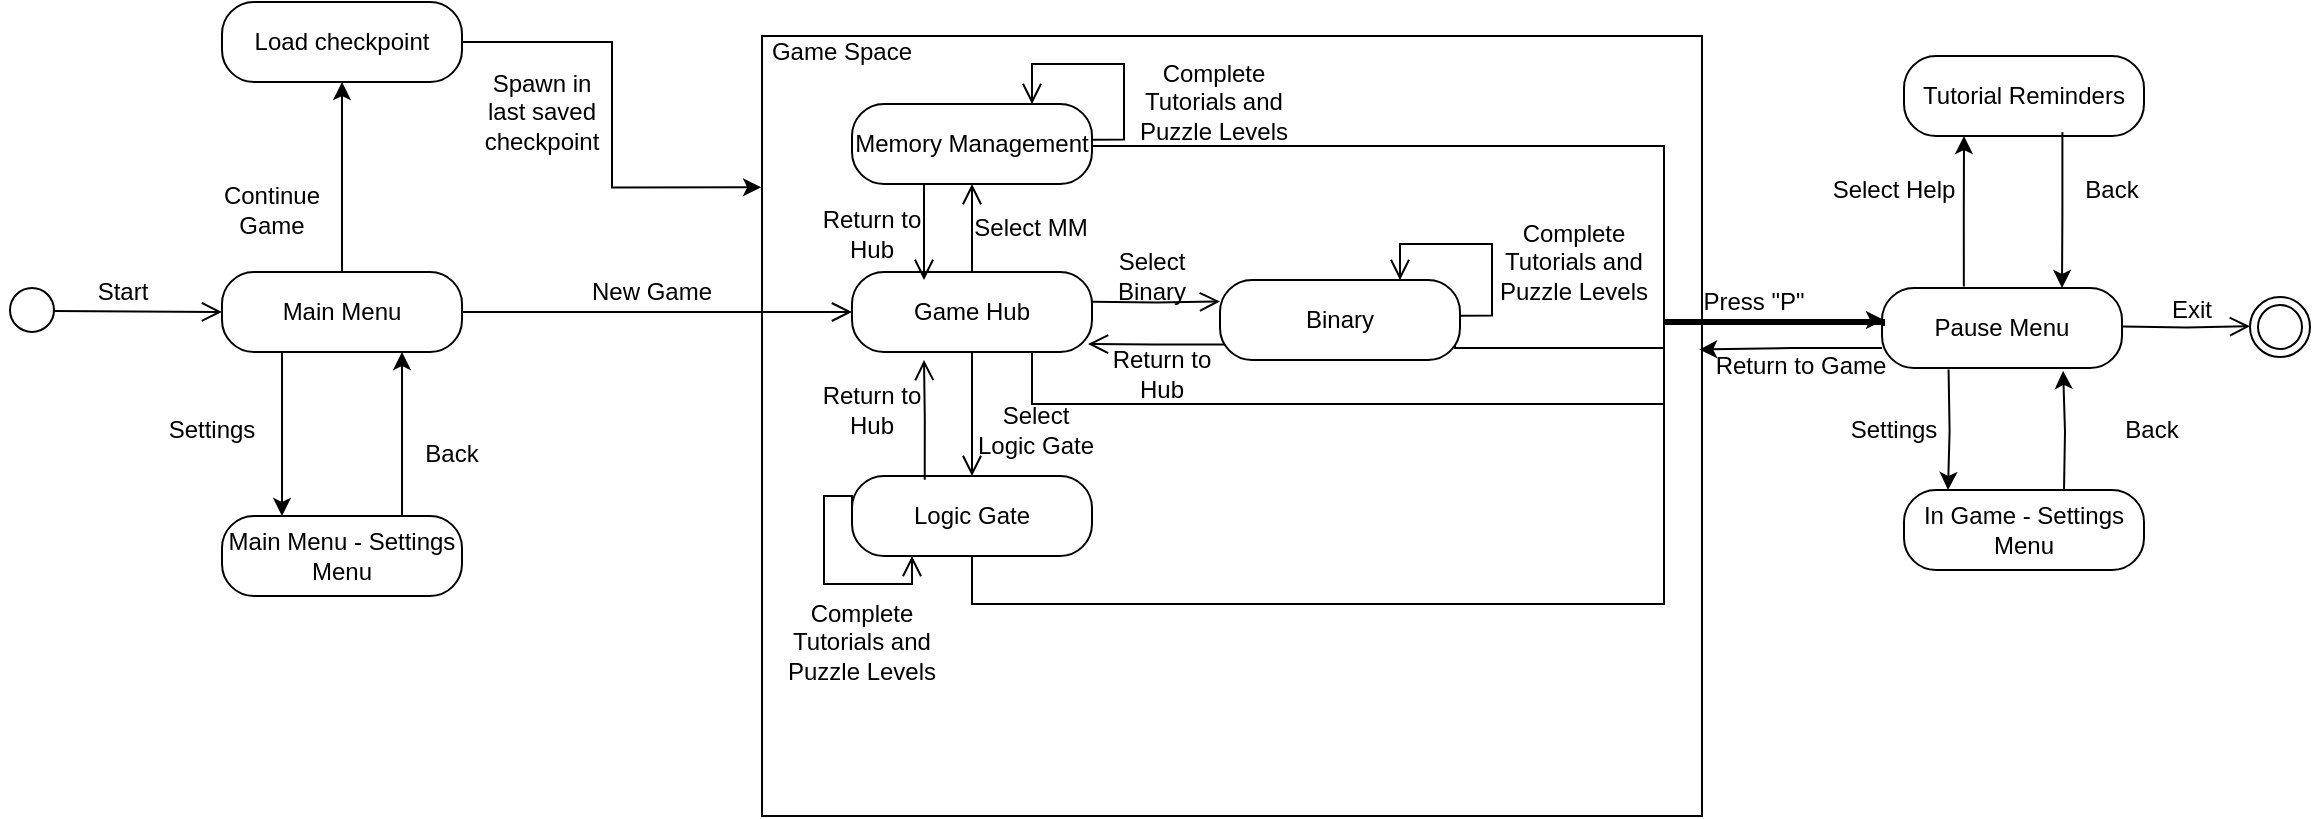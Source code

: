 <mxfile version="26.2.2">
  <diagram name="Page-1" id="2YBvvXClWsGukQMizWep">
    <mxGraphModel dx="1074" dy="818" grid="1" gridSize="10" guides="1" tooltips="1" connect="1" arrows="1" fold="1" page="1" pageScale="1" pageWidth="850" pageHeight="1100" math="0" shadow="0">
      <root>
        <mxCell id="0" />
        <mxCell id="1" parent="0" />
        <mxCell id="vZm3JVfcL6rZXfDC2eoM-3" value="" style="ellipse;html=1;shape=startState;fillColor=none;strokeColor=default;" parent="1" vertex="1">
          <mxGeometry x="40" y="142" width="30" height="30" as="geometry" />
        </mxCell>
        <mxCell id="vZm3JVfcL6rZXfDC2eoM-4" value="" style="edgeStyle=orthogonalEdgeStyle;html=1;verticalAlign=bottom;endArrow=open;endSize=8;strokeColor=default;rounded=0;exitX=0.859;exitY=0.484;exitDx=0;exitDy=0;exitPerimeter=0;entryX=0;entryY=0.5;entryDx=0;entryDy=0;" parent="1" edge="1" target="mMmBmnYxBVO1n1B1iSwp-35">
          <mxGeometry relative="1" as="geometry">
            <mxPoint x="130" y="157.88" as="targetPoint" />
            <mxPoint x="65.77" y="157.52" as="sourcePoint" />
          </mxGeometry>
        </mxCell>
        <mxCell id="vZm3JVfcL6rZXfDC2eoM-5" value="Start" style="text;align=center;fontStyle=0;verticalAlign=middle;spacingLeft=3;spacingRight=3;strokeColor=none;rotatable=0;points=[[0,0.5],[1,0.5]];portConstraint=eastwest;html=1;" parent="1" vertex="1">
          <mxGeometry x="60" y="135" width="80" height="26" as="geometry" />
        </mxCell>
        <mxCell id="mMmBmnYxBVO1n1B1iSwp-4" style="edgeStyle=orthogonalEdgeStyle;rounded=0;orthogonalLoop=1;jettySize=auto;html=1;exitX=0.25;exitY=1;exitDx=0;exitDy=0;entryX=0.25;entryY=0;entryDx=0;entryDy=0;" edge="1" parent="1" source="mMmBmnYxBVO1n1B1iSwp-35" target="mMmBmnYxBVO1n1B1iSwp-3">
          <mxGeometry relative="1" as="geometry" />
        </mxCell>
        <mxCell id="mMmBmnYxBVO1n1B1iSwp-7" value="" style="edgeStyle=orthogonalEdgeStyle;rounded=0;orthogonalLoop=1;jettySize=auto;html=1;exitX=0.5;exitY=0;exitDx=0;exitDy=0;" edge="1" parent="1" source="mMmBmnYxBVO1n1B1iSwp-35" target="mMmBmnYxBVO1n1B1iSwp-6">
          <mxGeometry relative="1" as="geometry" />
        </mxCell>
        <mxCell id="vZm3JVfcL6rZXfDC2eoM-9" value="" style="edgeStyle=orthogonalEdgeStyle;html=1;verticalAlign=bottom;endArrow=open;endSize=8;strokeColor=default;rounded=0;exitX=1;exitY=0.5;exitDx=0;exitDy=0;entryX=0;entryY=0.5;entryDx=0;entryDy=0;" parent="1" edge="1" target="vZm3JVfcL6rZXfDC2eoM-14" source="mMmBmnYxBVO1n1B1iSwp-35">
          <mxGeometry relative="1" as="geometry">
            <mxPoint x="354" y="157.7" as="targetPoint" />
            <mxPoint x="290" y="157.82" as="sourcePoint" />
          </mxGeometry>
        </mxCell>
        <mxCell id="vZm3JVfcL6rZXfDC2eoM-13" value="" style="edgeStyle=orthogonalEdgeStyle;html=1;verticalAlign=bottom;endArrow=open;endSize=8;strokeColor=default;rounded=0;exitX=0.859;exitY=0.484;exitDx=0;exitDy=0;exitPerimeter=0;" parent="1" edge="1">
          <mxGeometry relative="1" as="geometry">
            <mxPoint x="649" y="152.7" as="targetPoint" />
            <mxPoint x="585" y="152.82" as="sourcePoint" />
          </mxGeometry>
        </mxCell>
        <mxCell id="vZm3JVfcL6rZXfDC2eoM-45" style="edgeStyle=orthogonalEdgeStyle;rounded=0;orthogonalLoop=1;jettySize=auto;html=1;exitX=0.75;exitY=1;exitDx=0;exitDy=0;entryX=0;entryY=0;entryDx=0;entryDy=0;endArrow=none;startFill=0;strokeColor=default;" parent="1" source="vZm3JVfcL6rZXfDC2eoM-14" edge="1">
          <mxGeometry relative="1" as="geometry">
            <Array as="points">
              <mxPoint x="555" y="204" />
              <mxPoint x="871" y="204" />
              <mxPoint x="871" y="164" />
              <mxPoint x="981" y="164" />
            </Array>
            <mxPoint x="981" y="162" as="targetPoint" />
          </mxGeometry>
        </mxCell>
        <mxCell id="vZm3JVfcL6rZXfDC2eoM-14" value="Game Hub" style="rounded=1;whiteSpace=wrap;html=1;arcSize=40;fontColor=default;fillColor=none;strokeColor=default;labelBackgroundColor=none;" parent="1" vertex="1">
          <mxGeometry x="465" y="138" width="120" height="40" as="geometry" />
        </mxCell>
        <mxCell id="vZm3JVfcL6rZXfDC2eoM-16" value="" style="edgeStyle=orthogonalEdgeStyle;html=1;verticalAlign=bottom;endArrow=open;endSize=8;strokeColor=default;rounded=0;exitX=0.5;exitY=1;exitDx=0;exitDy=0;strokeWidth=1;entryX=0.5;entryY=0;entryDx=0;entryDy=0;" parent="1" source="vZm3JVfcL6rZXfDC2eoM-14" target="vZm3JVfcL6rZXfDC2eoM-18" edge="1">
          <mxGeometry relative="1" as="geometry">
            <mxPoint x="525" y="224" as="targetPoint" />
            <mxPoint x="493" y="214.12" as="sourcePoint" />
          </mxGeometry>
        </mxCell>
        <mxCell id="vZm3JVfcL6rZXfDC2eoM-17" value="" style="edgeStyle=orthogonalEdgeStyle;html=1;verticalAlign=bottom;endArrow=open;endSize=8;strokeColor=default;rounded=0;exitX=0.5;exitY=0;exitDx=0;exitDy=0;strokeWidth=1;" parent="1" source="vZm3JVfcL6rZXfDC2eoM-14" edge="1">
          <mxGeometry relative="1" as="geometry">
            <mxPoint x="525" y="94" as="targetPoint" />
            <mxPoint x="524.8" y="100" as="sourcePoint" />
          </mxGeometry>
        </mxCell>
        <mxCell id="vZm3JVfcL6rZXfDC2eoM-44" style="edgeStyle=orthogonalEdgeStyle;rounded=0;orthogonalLoop=1;jettySize=auto;html=1;exitX=0.5;exitY=1;exitDx=0;exitDy=0;entryX=0;entryY=0;entryDx=0;entryDy=0;strokeColor=default;" parent="1" source="vZm3JVfcL6rZXfDC2eoM-18" edge="1">
          <mxGeometry relative="1" as="geometry">
            <Array as="points">
              <mxPoint x="525" y="304" />
              <mxPoint x="871" y="304" />
              <mxPoint x="871" y="162" />
            </Array>
            <mxPoint x="981" y="162" as="targetPoint" />
          </mxGeometry>
        </mxCell>
        <mxCell id="vZm3JVfcL6rZXfDC2eoM-18" value="Logic Gate" style="rounded=1;whiteSpace=wrap;html=1;arcSize=40;fontColor=default;fillColor=none;strokeColor=default;labelBackgroundColor=none;" parent="1" vertex="1">
          <mxGeometry x="465" y="240" width="120" height="40" as="geometry" />
        </mxCell>
        <mxCell id="vZm3JVfcL6rZXfDC2eoM-42" style="edgeStyle=orthogonalEdgeStyle;rounded=0;orthogonalLoop=1;jettySize=auto;html=1;exitX=0.979;exitY=0.817;exitDx=0;exitDy=0;exitPerimeter=0;endArrow=none;startFill=0;strokeColor=default;" parent="1" source="vZm3JVfcL6rZXfDC2eoM-19" edge="1">
          <mxGeometry relative="1" as="geometry">
            <mxPoint x="768.92" y="176" as="sourcePoint" />
            <mxPoint x="981" y="164" as="targetPoint" />
            <Array as="points">
              <mxPoint x="767" y="176" />
              <mxPoint x="871" y="176" />
              <mxPoint x="871" y="162" />
              <mxPoint x="981" y="162" />
              <mxPoint x="981" y="165" />
            </Array>
          </mxGeometry>
        </mxCell>
        <mxCell id="vZm3JVfcL6rZXfDC2eoM-19" value="Binary" style="rounded=1;whiteSpace=wrap;html=1;arcSize=40;fontColor=default;fillColor=none;strokeColor=default;labelBackgroundColor=none;" parent="1" vertex="1">
          <mxGeometry x="649" y="142" width="120" height="40" as="geometry" />
        </mxCell>
        <mxCell id="vZm3JVfcL6rZXfDC2eoM-41" style="edgeStyle=elbowEdgeStyle;rounded=0;orthogonalLoop=1;jettySize=auto;html=1;exitX=1;exitY=0.5;exitDx=0;exitDy=0;entryX=0;entryY=0;entryDx=0;entryDy=0;endArrow=none;startFill=0;strokeColor=default;" parent="1" edge="1">
          <mxGeometry relative="1" as="geometry">
            <mxPoint x="981" y="163" as="targetPoint" />
            <mxPoint x="585" y="75" as="sourcePoint" />
            <Array as="points">
              <mxPoint x="871" y="135" />
            </Array>
          </mxGeometry>
        </mxCell>
        <mxCell id="vZm3JVfcL6rZXfDC2eoM-20" value="Memory Management" style="rounded=1;whiteSpace=wrap;html=1;arcSize=40;fontColor=default;fillColor=none;strokeColor=default;labelBackgroundColor=none;" parent="1" vertex="1">
          <mxGeometry x="465" y="54" width="120" height="40" as="geometry" />
        </mxCell>
        <mxCell id="vZm3JVfcL6rZXfDC2eoM-21" value="Select MM" style="text;align=center;fontStyle=0;verticalAlign=middle;spacingLeft=3;spacingRight=3;strokeColor=none;rotatable=0;points=[[0,0.5],[1,0.5]];portConstraint=eastwest;html=1;" parent="1" vertex="1">
          <mxGeometry x="514" y="103" width="80" height="26" as="geometry" />
        </mxCell>
        <mxCell id="vZm3JVfcL6rZXfDC2eoM-22" value="Select Binary" style="text;align=center;fontStyle=0;verticalAlign=middle;spacingLeft=3;spacingRight=3;strokeColor=none;rotatable=0;points=[[0,0.5],[1,0.5]];portConstraint=eastwest;html=1;whiteSpace=wrap;" parent="1" vertex="1">
          <mxGeometry x="585" y="127" width="60" height="26" as="geometry" />
        </mxCell>
        <mxCell id="vZm3JVfcL6rZXfDC2eoM-23" value="Select Logic Gate" style="text;align=center;fontStyle=0;verticalAlign=middle;spacingLeft=3;spacingRight=3;strokeColor=none;rotatable=0;points=[[0,0.5],[1,0.5]];portConstraint=eastwest;html=1;whiteSpace=wrap;" parent="1" vertex="1">
          <mxGeometry x="522" y="204" width="70" height="26" as="geometry" />
        </mxCell>
        <mxCell id="vZm3JVfcL6rZXfDC2eoM-24" value="" style="edgeStyle=orthogonalEdgeStyle;html=1;verticalAlign=bottom;endArrow=open;endSize=8;strokeColor=default;rounded=0;exitX=0.859;exitY=0.484;exitDx=0;exitDy=0;exitPerimeter=0;entryX=0.75;entryY=0;entryDx=0;entryDy=0;" parent="1" target="vZm3JVfcL6rZXfDC2eoM-20" edge="1">
          <mxGeometry relative="1" as="geometry">
            <mxPoint x="855" y="-76" as="targetPoint" />
            <mxPoint x="585" y="71.82" as="sourcePoint" />
            <Array as="points">
              <mxPoint x="601" y="72" />
              <mxPoint x="601" y="34" />
              <mxPoint x="555" y="34" />
            </Array>
          </mxGeometry>
        </mxCell>
        <mxCell id="vZm3JVfcL6rZXfDC2eoM-25" value="Complete Tutorials and Puzzle Levels" style="text;align=center;fontStyle=0;verticalAlign=middle;spacingLeft=3;spacingRight=3;strokeColor=none;rotatable=0;points=[[0,0.5],[1,0.5]];portConstraint=eastwest;html=1;whiteSpace=wrap;" parent="1" vertex="1">
          <mxGeometry x="601" y="40" width="90" height="26" as="geometry" />
        </mxCell>
        <mxCell id="vZm3JVfcL6rZXfDC2eoM-26" value="" style="edgeStyle=orthogonalEdgeStyle;html=1;verticalAlign=bottom;endArrow=open;endSize=8;strokeColor=default;rounded=0;exitX=0.859;exitY=0.484;exitDx=0;exitDy=0;exitPerimeter=0;entryX=0.75;entryY=0;entryDx=0;entryDy=0;" parent="1" edge="1">
          <mxGeometry relative="1" as="geometry">
            <mxPoint x="739" y="142" as="targetPoint" />
            <mxPoint x="769" y="159.82" as="sourcePoint" />
            <Array as="points">
              <mxPoint x="785" y="160" />
              <mxPoint x="785" y="124" />
              <mxPoint x="739" y="124" />
            </Array>
          </mxGeometry>
        </mxCell>
        <mxCell id="vZm3JVfcL6rZXfDC2eoM-27" value="Complete Tutorials and Puzzle Levels" style="text;align=center;fontStyle=0;verticalAlign=middle;spacingLeft=3;spacingRight=3;strokeColor=none;rotatable=0;points=[[0,0.5],[1,0.5]];portConstraint=eastwest;html=1;whiteSpace=wrap;" parent="1" vertex="1">
          <mxGeometry x="781" y="120" width="90" height="26" as="geometry" />
        </mxCell>
        <mxCell id="vZm3JVfcL6rZXfDC2eoM-28" value="" style="edgeStyle=orthogonalEdgeStyle;html=1;verticalAlign=bottom;endArrow=open;endSize=8;strokeColor=default;rounded=0;exitX=0;exitY=0.5;exitDx=0;exitDy=0;entryX=0.25;entryY=1;entryDx=0;entryDy=0;" parent="1" source="vZm3JVfcL6rZXfDC2eoM-18" target="vZm3JVfcL6rZXfDC2eoM-18" edge="1">
          <mxGeometry relative="1" as="geometry">
            <mxPoint x="419" y="312.18" as="targetPoint" />
            <mxPoint x="449" y="284" as="sourcePoint" />
            <Array as="points">
              <mxPoint x="465" y="250" />
              <mxPoint x="451" y="250" />
              <mxPoint x="451" y="294" />
              <mxPoint x="495" y="294" />
            </Array>
          </mxGeometry>
        </mxCell>
        <mxCell id="vZm3JVfcL6rZXfDC2eoM-29" value="Complete Tutorials and Puzzle Levels" style="text;align=center;fontStyle=0;verticalAlign=middle;spacingLeft=3;spacingRight=3;strokeColor=none;rotatable=0;points=[[0,0.5],[1,0.5]];portConstraint=eastwest;html=1;whiteSpace=wrap;" parent="1" vertex="1">
          <mxGeometry x="425" y="310" width="90" height="26" as="geometry" />
        </mxCell>
        <mxCell id="vZm3JVfcL6rZXfDC2eoM-30" value="" style="edgeStyle=orthogonalEdgeStyle;html=1;verticalAlign=bottom;endArrow=open;endSize=8;strokeColor=default;rounded=0;exitX=0.303;exitY=0.046;exitDx=0;exitDy=0;strokeWidth=1;exitPerimeter=0;" parent="1" source="vZm3JVfcL6rZXfDC2eoM-18" edge="1">
          <mxGeometry relative="1" as="geometry">
            <mxPoint x="501" y="182" as="targetPoint" />
            <mxPoint x="501" y="230" as="sourcePoint" />
          </mxGeometry>
        </mxCell>
        <mxCell id="vZm3JVfcL6rZXfDC2eoM-31" value="Return to Hub" style="text;align=center;fontStyle=0;verticalAlign=middle;spacingLeft=3;spacingRight=3;strokeColor=none;rotatable=0;points=[[0,0.5],[1,0.5]];portConstraint=eastwest;html=1;whiteSpace=wrap;" parent="1" vertex="1">
          <mxGeometry x="440" y="194" width="70" height="26" as="geometry" />
        </mxCell>
        <mxCell id="vZm3JVfcL6rZXfDC2eoM-32" value="" style="edgeStyle=orthogonalEdgeStyle;html=1;verticalAlign=bottom;endArrow=open;endSize=8;strokeColor=default;rounded=0;exitX=0.5;exitY=1;exitDx=0;exitDy=0;strokeWidth=1;entryX=0.5;entryY=0;entryDx=0;entryDy=0;" parent="1" edge="1">
          <mxGeometry relative="1" as="geometry">
            <mxPoint x="501" y="142" as="targetPoint" />
            <mxPoint x="501" y="94" as="sourcePoint" />
          </mxGeometry>
        </mxCell>
        <mxCell id="vZm3JVfcL6rZXfDC2eoM-33" value="Return to Hub" style="text;align=center;fontStyle=0;verticalAlign=middle;spacingLeft=3;spacingRight=3;strokeColor=none;rotatable=0;points=[[0,0.5],[1,0.5]];portConstraint=eastwest;html=1;whiteSpace=wrap;" parent="1" vertex="1">
          <mxGeometry x="440" y="106" width="70" height="26" as="geometry" />
        </mxCell>
        <mxCell id="vZm3JVfcL6rZXfDC2eoM-35" value="" style="edgeStyle=orthogonalEdgeStyle;html=1;verticalAlign=bottom;endArrow=open;endSize=8;strokeColor=default;rounded=0;exitX=0.019;exitY=0.805;exitDx=0;exitDy=0;exitPerimeter=0;" parent="1" source="vZm3JVfcL6rZXfDC2eoM-19" edge="1">
          <mxGeometry relative="1" as="geometry">
            <mxPoint x="583" y="174" as="targetPoint" />
            <mxPoint x="647" y="174" as="sourcePoint" />
          </mxGeometry>
        </mxCell>
        <mxCell id="vZm3JVfcL6rZXfDC2eoM-37" value="Return to Hub" style="text;align=center;fontStyle=0;verticalAlign=middle;spacingLeft=3;spacingRight=3;strokeColor=none;rotatable=0;points=[[0,0.5],[1,0.5]];portConstraint=eastwest;html=1;whiteSpace=wrap;" parent="1" vertex="1">
          <mxGeometry x="585" y="176" width="70" height="26" as="geometry" />
        </mxCell>
        <mxCell id="mMmBmnYxBVO1n1B1iSwp-13" style="edgeStyle=orthogonalEdgeStyle;rounded=0;orthogonalLoop=1;jettySize=auto;html=1;exitX=0.344;exitY=1.02;exitDx=0;exitDy=0;entryX=0.25;entryY=0;entryDx=0;entryDy=0;exitPerimeter=0;" edge="1" parent="1">
          <mxGeometry relative="1" as="geometry">
            <mxPoint x="1013.28" y="186.8" as="sourcePoint" />
            <mxPoint x="1013" y="247" as="targetPoint" />
          </mxGeometry>
        </mxCell>
        <mxCell id="mMmBmnYxBVO1n1B1iSwp-18" style="edgeStyle=orthogonalEdgeStyle;rounded=0;orthogonalLoop=1;jettySize=auto;html=1;exitX=0;exitY=0.75;exitDx=0;exitDy=0;entryX=0.997;entryY=0.402;entryDx=0;entryDy=0;entryPerimeter=0;" edge="1" parent="1" source="mMmBmnYxBVO1n1B1iSwp-36" target="mMmBmnYxBVO1n1B1iSwp-32">
          <mxGeometry relative="1" as="geometry">
            <mxPoint x="892" y="179" as="targetPoint" />
            <mxPoint x="1000" y="177" as="sourcePoint" />
          </mxGeometry>
        </mxCell>
        <mxCell id="mMmBmnYxBVO1n1B1iSwp-21" style="edgeStyle=orthogonalEdgeStyle;rounded=0;orthogonalLoop=1;jettySize=auto;html=1;exitX=0.341;exitY=-0.018;exitDx=0;exitDy=0;entryX=0.25;entryY=1;entryDx=0;entryDy=0;exitPerimeter=0;" edge="1" parent="1" source="mMmBmnYxBVO1n1B1iSwp-36" target="mMmBmnYxBVO1n1B1iSwp-20">
          <mxGeometry relative="1" as="geometry">
            <mxPoint x="1040" y="132" as="sourcePoint" />
          </mxGeometry>
        </mxCell>
        <mxCell id="vZm3JVfcL6rZXfDC2eoM-46" value="Press &quot;P&quot;" style="text;align=center;fontStyle=0;verticalAlign=middle;spacingLeft=3;spacingRight=3;strokeColor=none;rotatable=0;points=[[0,0.5],[1,0.5]];portConstraint=eastwest;html=1;whiteSpace=wrap;" parent="1" vertex="1">
          <mxGeometry x="871" y="140" width="90" height="26" as="geometry" />
        </mxCell>
        <mxCell id="vZm3JVfcL6rZXfDC2eoM-52" value="" style="ellipse;html=1;shape=endState;fillColor=none;strokeColor=default;" parent="1" vertex="1">
          <mxGeometry x="1164" y="150.5" width="30" height="30" as="geometry" />
        </mxCell>
        <mxCell id="vZm3JVfcL6rZXfDC2eoM-53" value="" style="edgeStyle=orthogonalEdgeStyle;html=1;verticalAlign=bottom;endArrow=open;endSize=8;strokeColor=default;rounded=0;exitX=0.859;exitY=0.484;exitDx=0;exitDy=0;exitPerimeter=0;" parent="1" edge="1">
          <mxGeometry relative="1" as="geometry">
            <mxPoint x="1164" y="165.13" as="targetPoint" />
            <mxPoint x="1100" y="165.25" as="sourcePoint" />
          </mxGeometry>
        </mxCell>
        <mxCell id="mMmBmnYxBVO1n1B1iSwp-1" value="New Game" style="text;align=center;fontStyle=0;verticalAlign=middle;spacingLeft=3;spacingRight=3;strokeColor=none;rotatable=0;points=[[0,0.5],[1,0.5]];portConstraint=eastwest;html=1;whiteSpace=wrap;" vertex="1" parent="1">
          <mxGeometry x="330" y="135" width="70" height="26" as="geometry" />
        </mxCell>
        <mxCell id="mMmBmnYxBVO1n1B1iSwp-25" style="edgeStyle=orthogonalEdgeStyle;rounded=0;orthogonalLoop=1;jettySize=auto;html=1;exitX=0.75;exitY=0;exitDx=0;exitDy=0;entryX=0.75;entryY=1;entryDx=0;entryDy=0;" edge="1" parent="1" source="mMmBmnYxBVO1n1B1iSwp-3" target="mMmBmnYxBVO1n1B1iSwp-35">
          <mxGeometry relative="1" as="geometry">
            <mxPoint x="240" y="190" as="targetPoint" />
          </mxGeometry>
        </mxCell>
        <mxCell id="mMmBmnYxBVO1n1B1iSwp-3" value="Main Menu - Settings Menu" style="rounded=1;whiteSpace=wrap;html=1;arcSize=40;fontColor=default;fillColor=none;strokeColor=default;labelBackgroundColor=none;" vertex="1" parent="1">
          <mxGeometry x="150" y="260" width="120" height="40" as="geometry" />
        </mxCell>
        <mxCell id="mMmBmnYxBVO1n1B1iSwp-5" value="Settings" style="text;align=center;fontStyle=0;verticalAlign=middle;spacingLeft=3;spacingRight=3;strokeColor=none;rotatable=0;points=[[0,0.5],[1,0.5]];portConstraint=eastwest;html=1;whiteSpace=wrap;" vertex="1" parent="1">
          <mxGeometry x="110" y="204" width="70" height="26" as="geometry" />
        </mxCell>
        <mxCell id="mMmBmnYxBVO1n1B1iSwp-30" style="edgeStyle=orthogonalEdgeStyle;rounded=0;orthogonalLoop=1;jettySize=auto;html=1;exitX=1;exitY=0.5;exitDx=0;exitDy=0;entryX=-0.001;entryY=0.194;entryDx=0;entryDy=0;entryPerimeter=0;" edge="1" parent="1" source="mMmBmnYxBVO1n1B1iSwp-6" target="mMmBmnYxBVO1n1B1iSwp-32">
          <mxGeometry relative="1" as="geometry">
            <mxPoint x="330" y="10.333" as="targetPoint" />
          </mxGeometry>
        </mxCell>
        <mxCell id="mMmBmnYxBVO1n1B1iSwp-6" value="Load checkpoint" style="rounded=1;whiteSpace=wrap;html=1;arcSize=40;fontColor=default;fillColor=none;strokeColor=default;labelBackgroundColor=none;" vertex="1" parent="1">
          <mxGeometry x="150" y="3" width="120" height="40" as="geometry" />
        </mxCell>
        <mxCell id="mMmBmnYxBVO1n1B1iSwp-8" value="Continue Game" style="text;align=center;fontStyle=0;verticalAlign=middle;spacingLeft=3;spacingRight=3;strokeColor=none;rotatable=0;points=[[0,0.5],[1,0.5]];portConstraint=eastwest;html=1;whiteSpace=wrap;" vertex="1" parent="1">
          <mxGeometry x="140" y="94" width="70" height="26" as="geometry" />
        </mxCell>
        <mxCell id="mMmBmnYxBVO1n1B1iSwp-10" value="Exit" style="text;align=center;fontStyle=0;verticalAlign=middle;spacingLeft=3;spacingRight=3;strokeColor=none;rotatable=0;points=[[0,0.5],[1,0.5]];portConstraint=eastwest;html=1;whiteSpace=wrap;" vertex="1" parent="1">
          <mxGeometry x="1090" y="143.5" width="90" height="26" as="geometry" />
        </mxCell>
        <mxCell id="mMmBmnYxBVO1n1B1iSwp-15" style="edgeStyle=orthogonalEdgeStyle;rounded=0;orthogonalLoop=1;jettySize=auto;html=1;exitX=0.75;exitY=0;exitDx=0;exitDy=0;entryX=0.838;entryY=1.036;entryDx=0;entryDy=0;entryPerimeter=0;" edge="1" parent="1">
          <mxGeometry relative="1" as="geometry">
            <mxPoint x="1070.56" y="187.44" as="targetPoint" />
            <mxPoint x="1071" y="247" as="sourcePoint" />
          </mxGeometry>
        </mxCell>
        <mxCell id="mMmBmnYxBVO1n1B1iSwp-11" value="In Game - Settings Menu" style="rounded=1;whiteSpace=wrap;html=1;arcSize=40;fontColor=default;fillColor=none;strokeColor=default;labelBackgroundColor=none;" vertex="1" parent="1">
          <mxGeometry x="991" y="247" width="120" height="40" as="geometry" />
        </mxCell>
        <mxCell id="mMmBmnYxBVO1n1B1iSwp-14" value="Settings" style="text;align=center;fontStyle=0;verticalAlign=middle;spacingLeft=3;spacingRight=3;strokeColor=none;rotatable=0;points=[[0,0.5],[1,0.5]];portConstraint=eastwest;html=1;whiteSpace=wrap;" vertex="1" parent="1">
          <mxGeometry x="941" y="204" width="90" height="26" as="geometry" />
        </mxCell>
        <mxCell id="mMmBmnYxBVO1n1B1iSwp-16" value="Back" style="text;align=center;fontStyle=0;verticalAlign=middle;spacingLeft=3;spacingRight=3;strokeColor=none;rotatable=0;points=[[0,0.5],[1,0.5]];portConstraint=eastwest;html=1;whiteSpace=wrap;" vertex="1" parent="1">
          <mxGeometry x="1070" y="204" width="90" height="26" as="geometry" />
        </mxCell>
        <mxCell id="mMmBmnYxBVO1n1B1iSwp-19" value="Return to Game" style="text;align=center;fontStyle=0;verticalAlign=middle;spacingLeft=3;spacingRight=3;strokeColor=none;rotatable=0;points=[[0,0.5],[1,0.5]];portConstraint=eastwest;html=1;whiteSpace=wrap;" vertex="1" parent="1">
          <mxGeometry x="890" y="172" width="99" height="26" as="geometry" />
        </mxCell>
        <mxCell id="mMmBmnYxBVO1n1B1iSwp-20" value="Tutorial Reminders" style="rounded=1;whiteSpace=wrap;html=1;arcSize=40;fontColor=default;fillColor=none;strokeColor=default;labelBackgroundColor=none;" vertex="1" parent="1">
          <mxGeometry x="991" y="30" width="120" height="40" as="geometry" />
        </mxCell>
        <mxCell id="mMmBmnYxBVO1n1B1iSwp-22" value="Select Help" style="text;align=center;fontStyle=0;verticalAlign=middle;spacingLeft=3;spacingRight=3;strokeColor=none;rotatable=0;points=[[0,0.5],[1,0.5]];portConstraint=eastwest;html=1;whiteSpace=wrap;" vertex="1" parent="1">
          <mxGeometry x="941" y="84" width="90" height="26" as="geometry" />
        </mxCell>
        <mxCell id="mMmBmnYxBVO1n1B1iSwp-23" style="edgeStyle=orthogonalEdgeStyle;rounded=0;orthogonalLoop=1;jettySize=auto;html=1;exitX=0.66;exitY=0.952;exitDx=0;exitDy=0;entryX=0.75;entryY=0;entryDx=0;entryDy=0;exitPerimeter=0;" edge="1" parent="1" source="mMmBmnYxBVO1n1B1iSwp-20" target="mMmBmnYxBVO1n1B1iSwp-36">
          <mxGeometry relative="1" as="geometry">
            <mxPoint x="1099.36" y="134.1" as="targetPoint" />
          </mxGeometry>
        </mxCell>
        <mxCell id="mMmBmnYxBVO1n1B1iSwp-24" value="Back" style="text;align=center;fontStyle=0;verticalAlign=middle;spacingLeft=3;spacingRight=3;strokeColor=none;rotatable=0;points=[[0,0.5],[1,0.5]];portConstraint=eastwest;html=1;whiteSpace=wrap;" vertex="1" parent="1">
          <mxGeometry x="1050" y="84" width="90" height="26" as="geometry" />
        </mxCell>
        <mxCell id="mMmBmnYxBVO1n1B1iSwp-26" value="Back" style="text;align=center;fontStyle=0;verticalAlign=middle;spacingLeft=3;spacingRight=3;strokeColor=none;rotatable=0;points=[[0,0.5],[1,0.5]];portConstraint=eastwest;html=1;whiteSpace=wrap;" vertex="1" parent="1">
          <mxGeometry x="220" y="216" width="90" height="26" as="geometry" />
        </mxCell>
        <mxCell id="mMmBmnYxBVO1n1B1iSwp-32" value="" style="rounded=0;whiteSpace=wrap;html=1;fillColor=none;" vertex="1" parent="1">
          <mxGeometry x="420" y="20" width="470" height="390" as="geometry" />
        </mxCell>
        <mxCell id="mMmBmnYxBVO1n1B1iSwp-33" value="Game Space" style="text;html=1;align=center;verticalAlign=middle;whiteSpace=wrap;rounded=0;" vertex="1" parent="1">
          <mxGeometry x="410" y="13" width="100" height="30" as="geometry" />
        </mxCell>
        <mxCell id="mMmBmnYxBVO1n1B1iSwp-34" value="Spawn in last saved checkpoint" style="text;html=1;align=center;verticalAlign=middle;whiteSpace=wrap;rounded=0;" vertex="1" parent="1">
          <mxGeometry x="280" y="43" width="60" height="30" as="geometry" />
        </mxCell>
        <mxCell id="mMmBmnYxBVO1n1B1iSwp-35" value="Main Menu" style="rounded=1;whiteSpace=wrap;html=1;arcSize=40;fontColor=default;fillColor=none;strokeColor=default;labelBackgroundColor=none;" vertex="1" parent="1">
          <mxGeometry x="150" y="138" width="120" height="40" as="geometry" />
        </mxCell>
        <mxCell id="mMmBmnYxBVO1n1B1iSwp-36" value="Pause Menu" style="rounded=1;whiteSpace=wrap;html=1;arcSize=40;fontColor=default;fillColor=none;strokeColor=default;labelBackgroundColor=none;" vertex="1" parent="1">
          <mxGeometry x="980" y="146" width="120" height="40" as="geometry" />
        </mxCell>
      </root>
    </mxGraphModel>
  </diagram>
</mxfile>

